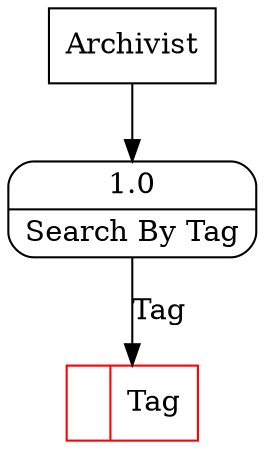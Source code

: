 digraph dfd2{ 
node[shape=record]
200 [label="<f0>  |<f1> Tag " color=red];
201 [label="Archivist" shape=box];
202 [label="{<f0> 1.0|<f1> Search By Tag }" shape=Mrecord];
201 -> 202
202 -> 200 [label="Tag"]
}